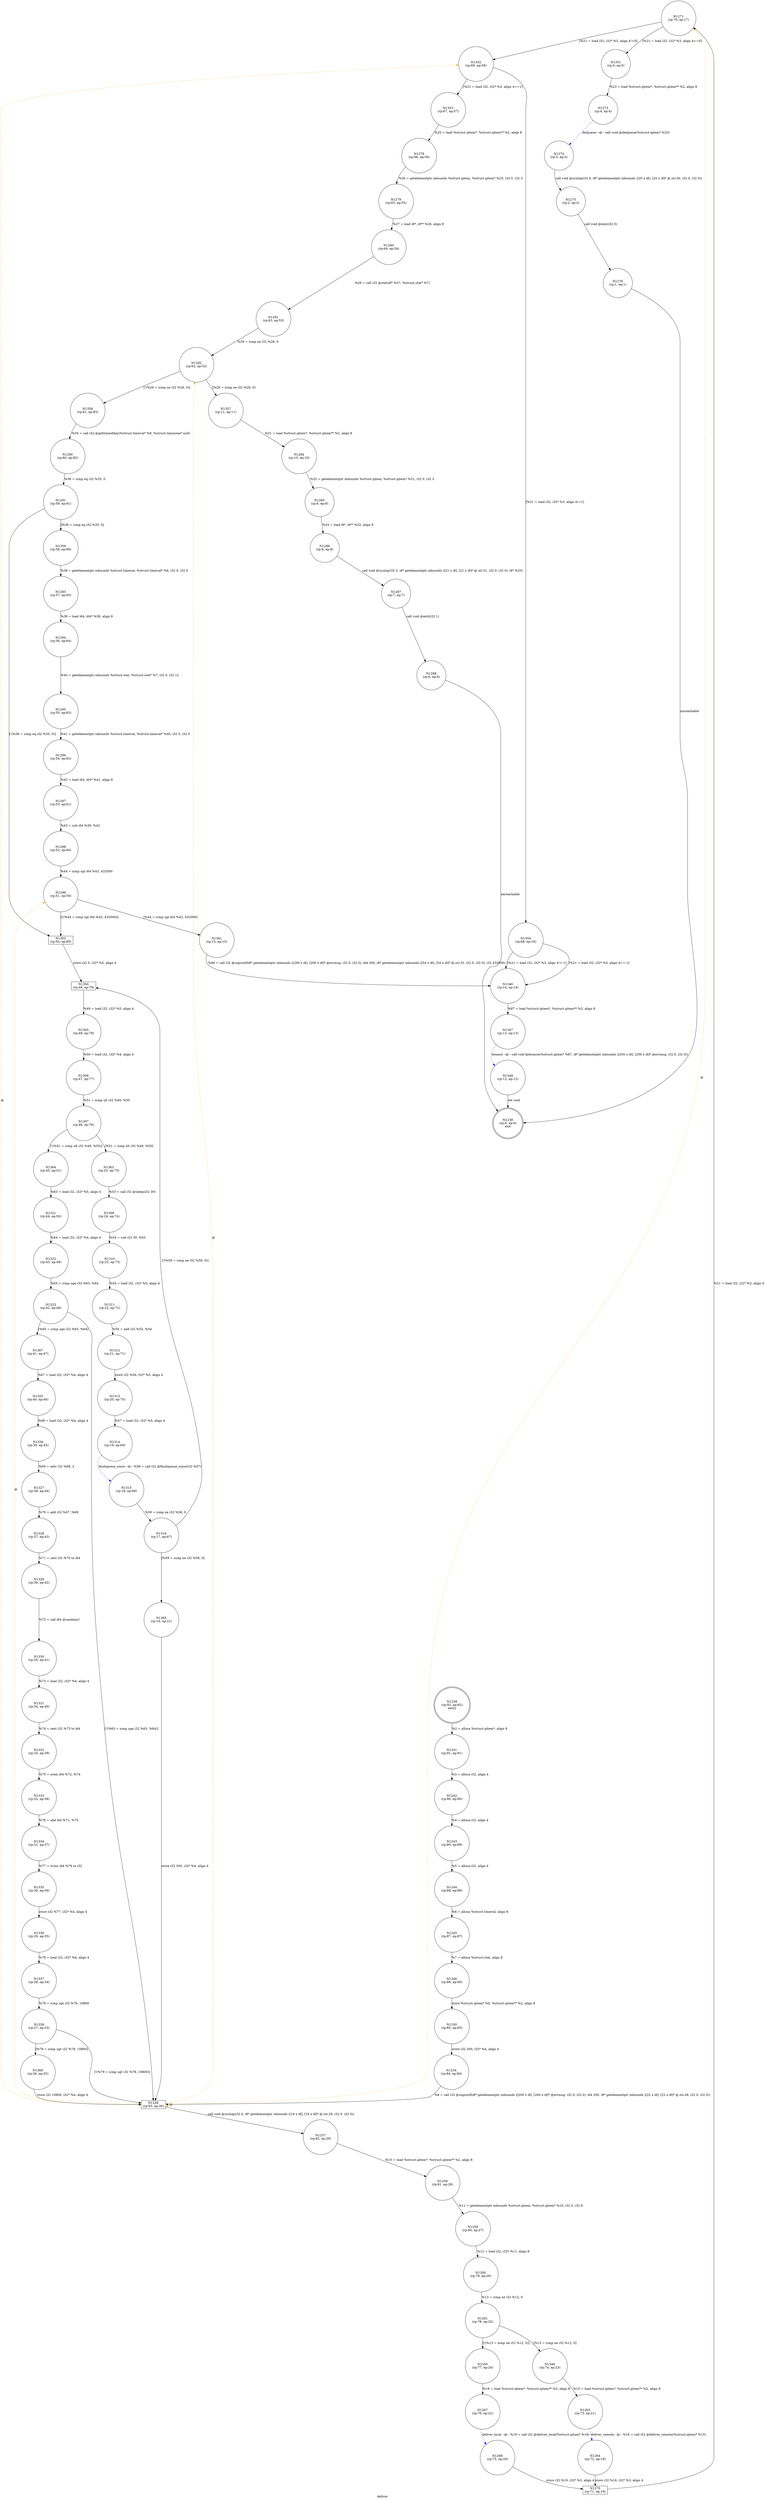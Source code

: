 digraph deliver {
label="deliver"
1238 [label="N1238\n(rp:0, ep:0)\nexit", shape="doublecircle"]
1239 [label="N1239\n(rp:92, ep:92)\nentry", shape="doublecircle"]
1239 -> 1241 [label="%2 = alloca %struct.qitem*, align 8"]
1241 [label="N1241\n(rp:91, ep:91)", shape="circle"]
1241 -> 1242 [label="%3 = alloca i32, align 4"]
1242 [label="N1242\n(rp:90, ep:90)", shape="circle"]
1242 -> 1243 [label="%4 = alloca i32, align 4"]
1243 [label="N1243\n(rp:89, ep:89)", shape="circle"]
1243 -> 1244 [label="%5 = alloca i32, align 4"]
1244 [label="N1244\n(rp:88, ep:88)", shape="circle"]
1244 -> 1245 [label="%6 = alloca %struct.timeval, align 8"]
1245 [label="N1245\n(rp:87, ep:87)", shape="circle"]
1245 -> 1246 [label="%7 = alloca %struct.stat, align 8"]
1246 [label="N1246\n(rp:86, ep:86)", shape="circle"]
1246 -> 1250 [label="store %struct.qitem* %0, %struct.qitem** %2, align 8"]
1250 [label="N1250\n(rp:85, ep:85)", shape="circle"]
1250 -> 1254 [label="store i32 300, i32* %4, align 4"]
1254 [label="N1254\n(rp:84, ep:84)", shape="circle"]
1254 -> 1256 [label="%8 = call i32 @snprintf(i8* getelementptr inbounds ([200 x i8], [200 x i8]* @errmsg, i32 0, i32 0), i64 200, i8* getelementptr inbounds ([22 x i8], [22 x i8]* @.str.28, i32 0, i32 0))"]
1256 [label="N1256\n(rp:83, ep:30)", shape="box"]
1256 -> 1257 [label="call void @syslog(i32 6, i8* getelementptr inbounds ([16 x i8], [16 x i8]* @.str.29, i32 0, i32 0))"]
1256 -> 1256 [label="@", style="dashed", color="orange"]
1256 -> 1282 [label="@", style="dashed", color="orange"]
1256 -> 1299 [label="@", style="dashed", color="orange"]
1256 -> 1271 [label="@", style="dashed", color="orange"]
1256 -> 1352 [label="@", style="dashed", color="orange"]
1257 [label="N1257\n(rp:82, ep:29)", shape="circle"]
1257 -> 1258 [label="%10 = load %struct.qitem*, %struct.qitem** %2, align 8"]
1258 [label="N1258\n(rp:81, ep:28)", shape="circle"]
1258 -> 1259 [label="%11 = getelementptr inbounds %struct.qitem, %struct.qitem* %10, i32 0, i32 8"]
1259 [label="N1259\n(rp:80, ep:27)", shape="circle"]
1259 -> 1260 [label="%12 = load i32, i32* %11, align 8"]
1260 [label="N1260\n(rp:79, ep:26)", shape="circle"]
1260 -> 1261 [label="%13 = icmp ne i32 %12, 0"]
1261 [label="N1261\n(rp:78, ep:25)", shape="circle"]
1261 -> 1349 [label="[%13 = icmp ne i32 %12, 0]"]
1261 -> 1350 [label="[!(%13 = icmp ne i32 %12, 0)]"]
1263 [label="N1263\n(rp:73, ep:21)", shape="circle"]
1263 -> 1264 [label="deliver_remote --@-- %16 = call i32 @deliver_remote(%struct.qitem* %15)", style="dashed", color="blue"]
1264 [label="N1264\n(rp:72, ep:19)", shape="circle"]
1264 -> 1270 [label="store i32 %16, i32* %3, align 4"]
1267 [label="N1267\n(rp:76, ep:22)", shape="circle"]
1267 -> 1268 [label="deliver_local --@-- %19 = call i32 @deliver_local(%struct.qitem* %18)", style="dashed", color="blue"]
1268 [label="N1268\n(rp:75, ep:20)", shape="circle"]
1268 -> 1270 [label="store i32 %19, i32* %3, align 4"]
1270 [label="N1270\n(rp:71, ep:18)", shape="box"]
1270 -> 1271 [label="%21 = load i32, i32* %3, align 4"]
1271 [label="N1271\n(rp:70, ep:17)", shape="circle"]
1271 -> 1351 [label="[%21 = load i32, i32* %3, align 4==0]"]
1271 -> 1352 [label="[%21 = load i32, i32* %3, align 4!=0]"]
1273 [label="N1273\n(rp:4, ep:4)", shape="circle"]
1273 -> 1274 [label="delqueue --@-- call void @delqueue(%struct.qitem* %23)", style="dashed", color="blue"]
1274 [label="N1274\n(rp:3, ep:3)", shape="circle"]
1274 -> 1275 [label="call void @syslog(i32 6, i8* getelementptr inbounds ([20 x i8], [20 x i8]* @.str.30, i32 0, i32 0))"]
1275 [label="N1275\n(rp:2, ep:2)", shape="circle"]
1275 -> 1276 [label="call void @exit(i32 0)"]
1276 [label="N1276\n(rp:1, ep:1)", shape="circle"]
1276 -> 1238 [label="unreachable"]
1278 [label="N1278\n(rp:66, ep:56)", shape="circle"]
1278 -> 1279 [label="%26 = getelementptr inbounds %struct.qitem, %struct.qitem* %25, i32 0, i32 3"]
1279 [label="N1279\n(rp:65, ep:55)", shape="circle"]
1279 -> 1280 [label="%27 = load i8*, i8** %26, align 8"]
1280 [label="N1280\n(rp:64, ep:54)", shape="circle"]
1280 -> 1281 [label="%28 = call i32 @stat(i8* %27, %struct.stat* %7)"]
1281 [label="N1281\n(rp:63, ep:53)", shape="circle"]
1281 -> 1282 [label="%29 = icmp ne i32 %28, 0"]
1282 [label="N1282\n(rp:62, ep:52)", shape="circle"]
1282 -> 1357 [label="[%29 = icmp ne i32 %28, 0]"]
1282 -> 1358 [label="[!(%29 = icmp ne i32 %28, 0)]"]
1284 [label="N1284\n(rp:10, ep:10)", shape="circle"]
1284 -> 1285 [label="%32 = getelementptr inbounds %struct.qitem, %struct.qitem* %31, i32 0, i32 3"]
1285 [label="N1285\n(rp:9, ep:9)", shape="circle"]
1285 -> 1286 [label="%33 = load i8*, i8** %32, align 8"]
1286 [label="N1286\n(rp:8, ep:8)", shape="circle"]
1286 -> 1287 [label="call void @syslog(i32 3, i8* getelementptr inbounds ([21 x i8], [21 x i8]* @.str.31, i32 0, i32 0), i8* %33)"]
1287 [label="N1287\n(rp:7, ep:7)", shape="circle"]
1287 -> 1288 [label="call void @exit(i32 1)"]
1288 [label="N1288\n(rp:6, ep:6)", shape="circle"]
1288 -> 1238 [label="unreachable"]
1290 [label="N1290\n(rp:60, ep:82)", shape="circle"]
1290 -> 1291 [label="%36 = icmp eq i32 %35, 0"]
1291 [label="N1291\n(rp:59, ep:81)", shape="circle"]
1291 -> 1359 [label="[%36 = icmp eq i32 %35, 0]"]
1291 -> 1302 [label="[!(%36 = icmp eq i32 %35, 0)]"]
1293 [label="N1293\n(rp:57, ep:65)", shape="circle"]
1293 -> 1294 [label="%39 = load i64, i64* %38, align 8"]
1294 [label="N1294\n(rp:56, ep:64)", shape="circle"]
1294 -> 1295 [label="%40 = getelementptr inbounds %struct.stat, %struct.stat* %7, i32 0, i32 12"]
1295 [label="N1295\n(rp:55, ep:63)", shape="circle"]
1295 -> 1296 [label="%41 = getelementptr inbounds %struct.timeval, %struct.timeval* %40, i32 0, i32 0"]
1296 [label="N1296\n(rp:54, ep:62)", shape="circle"]
1296 -> 1297 [label="%42 = load i64, i64* %41, align 8"]
1297 [label="N1297\n(rp:53, ep:61)", shape="circle"]
1297 -> 1298 [label="%43 = sub i64 %39, %42"]
1298 [label="N1298\n(rp:52, ep:60)", shape="circle"]
1298 -> 1299 [label="%44 = icmp sgt i64 %43, 432000"]
1299 [label="N1299\n(rp:51, ep:59)", shape="circle"]
1299 -> 1361 [label="[%44 = icmp sgt i64 %43, 432000]"]
1299 -> 1302 [label="[!(%44 = icmp sgt i64 %43, 432000)]"]
1302 [label="N1302\n(rp:50, ep:80)", shape="box"]
1302 -> 1304 [label="store i32 0, i32* %5, align 4"]
1304 [label="N1304\n(rp:49, ep:79)", shape="box"]
1304 -> 1305 [label="%49 = load i32, i32* %5, align 4"]
1305 [label="N1305\n(rp:48, ep:78)", shape="circle"]
1305 -> 1306 [label="%50 = load i32, i32* %4, align 4"]
1306 [label="N1306\n(rp:47, ep:77)", shape="circle"]
1306 -> 1307 [label="%51 = icmp ult i32 %49, %50"]
1307 [label="N1307\n(rp:46, ep:76)", shape="circle"]
1307 -> 1363 [label="[%51 = icmp ult i32 %49, %50]"]
1307 -> 1364 [label="[!(%51 = icmp ult i32 %49, %50)]"]
1309 [label="N1309\n(rp:24, ep:74)", shape="circle"]
1309 -> 1310 [label="%54 = sub i32 30, %53"]
1310 [label="N1310\n(rp:23, ep:73)", shape="circle"]
1310 -> 1311 [label="%55 = load i32, i32* %5, align 4"]
1311 [label="N1311\n(rp:22, ep:72)", shape="circle"]
1311 -> 1312 [label="%56 = add i32 %55, %54"]
1312 [label="N1312\n(rp:21, ep:71)", shape="circle"]
1312 -> 1313 [label="store i32 %56, i32* %5, align 4"]
1313 [label="N1313\n(rp:20, ep:70)", shape="circle"]
1313 -> 1314 [label="%57 = load i32, i32* %5, align 4"]
1314 [label="N1314\n(rp:19, ep:69)", shape="circle"]
1314 -> 1315 [label="flushqueue_since --@-- %58 = call i32 @flushqueue_since(i32 %57)", style="dashed", color="blue"]
1315 [label="N1315\n(rp:18, ep:68)", shape="circle"]
1315 -> 1316 [label="%59 = icmp ne i32 %58, 0"]
1316 [label="N1316\n(rp:17, ep:67)", shape="circle"]
1316 -> 1365 [label="[%59 = icmp ne i32 %58, 0]"]
1316 -> 1304 [label="[!(%59 = icmp ne i32 %58, 0)]"]
1321 [label="N1321\n(rp:44, ep:50)", shape="circle"]
1321 -> 1322 [label="%64 = load i32, i32* %4, align 4"]
1322 [label="N1322\n(rp:43, ep:49)", shape="circle"]
1322 -> 1323 [label="%65 = icmp uge i32 %63, %64"]
1323 [label="N1323\n(rp:42, ep:48)", shape="circle"]
1323 -> 1367 [label="[%65 = icmp uge i32 %63, %64]"]
1323 -> 1256 [label="[!(%65 = icmp uge i32 %63, %64)]"]
1325 [label="N1325\n(rp:40, ep:46)", shape="circle"]
1325 -> 1326 [label="%68 = load i32, i32* %4, align 4"]
1326 [label="N1326\n(rp:39, ep:45)", shape="circle"]
1326 -> 1327 [label="%69 = udiv i32 %68, 2"]
1327 [label="N1327\n(rp:38, ep:44)", shape="circle"]
1327 -> 1328 [label="%70 = add i32 %67, %69"]
1328 [label="N1328\n(rp:37, ep:43)", shape="circle"]
1328 -> 1329 [label="%71 = zext i32 %70 to i64"]
1329 [label="N1329\n(rp:36, ep:42)", shape="circle"]
1329 -> 1330 [label="%72 = call i64 @random()"]
1330 [label="N1330\n(rp:35, ep:41)", shape="circle"]
1330 -> 1331 [label="%73 = load i32, i32* %4, align 4"]
1331 [label="N1331\n(rp:34, ep:40)", shape="circle"]
1331 -> 1332 [label="%74 = zext i32 %73 to i64"]
1332 [label="N1332\n(rp:33, ep:39)", shape="circle"]
1332 -> 1333 [label="%75 = srem i64 %72, %74"]
1333 [label="N1333\n(rp:32, ep:38)", shape="circle"]
1333 -> 1334 [label="%76 = add i64 %71, %75"]
1334 [label="N1334\n(rp:31, ep:37)", shape="circle"]
1334 -> 1335 [label="%77 = trunc i64 %76 to i32"]
1335 [label="N1335\n(rp:30, ep:36)", shape="circle"]
1335 -> 1336 [label="store i32 %77, i32* %4, align 4"]
1336 [label="N1336\n(rp:29, ep:35)", shape="circle"]
1336 -> 1337 [label="%78 = load i32, i32* %4, align 4"]
1337 [label="N1337\n(rp:28, ep:34)", shape="circle"]
1337 -> 1338 [label="%79 = icmp ugt i32 %78, 10800"]
1338 [label="N1338\n(rp:27, ep:33)", shape="circle"]
1338 -> 1369 [label="[%79 = icmp ugt i32 %78, 10800]"]
1338 -> 1256 [label="[!(%79 = icmp ugt i32 %78, 10800)]"]
1346 [label="N1346\n(rp:14, ep:14)", shape="circle"]
1346 -> 1347 [label="%87 = load %struct.qitem*, %struct.qitem** %2, align 8"]
1347 [label="N1347\n(rp:13, ep:13)", shape="circle"]
1347 -> 1348 [label="bounce --@-- call void @bounce(%struct.qitem* %87, i8* getelementptr inbounds ([200 x i8], [200 x i8]* @errmsg, i32 0, i32 0))", style="dashed", color="blue"]
1348 [label="N1348\n(rp:12, ep:12)", shape="circle"]
1348 -> 1238 [label="ret void"]
1349 [label="N1349\n(rp:74, ep:23)", shape="circle"]
1349 -> 1263 [label="%15 = load %struct.qitem*, %struct.qitem** %2, align 8"]
1350 [label="N1350\n(rp:77, ep:24)", shape="circle"]
1350 -> 1267 [label="%18 = load %struct.qitem*, %struct.qitem** %2, align 8"]
1351 [label="N1351\n(rp:5, ep:5)", shape="circle"]
1351 -> 1273 [label="%23 = load %struct.qitem*, %struct.qitem** %2, align 8"]
1352 [label="N1352\n(rp:69, ep:58)", shape="circle"]
1352 -> 1353 [label="[%21 = load i32, i32* %3, align 4==1]"]
1352 -> 1354 [label="[%21 = load i32, i32* %3, align 4!=1]"]
1353 [label="N1353\n(rp:67, ep:57)", shape="circle"]
1353 -> 1278 [label="%25 = load %struct.qitem*, %struct.qitem** %2, align 8"]
1354 [label="N1354\n(rp:68, ep:16)", shape="circle"]
1354 -> 1346 [label="[%21 = load i32, i32* %3, align 4==-1]"]
1354 -> 1346 [label="[%21 = load i32, i32* %3, align 4!=-1]"]
1357 [label="N1357\n(rp:11, ep:11)", shape="circle"]
1357 -> 1284 [label="%31 = load %struct.qitem*, %struct.qitem** %2, align 8"]
1358 [label="N1358\n(rp:61, ep:83)", shape="circle"]
1358 -> 1290 [label="%35 = call i32 @gettimeofday(%struct.timeval* %6, %struct.timezone* null)"]
1359 [label="N1359\n(rp:58, ep:66)", shape="circle"]
1359 -> 1293 [label="%38 = getelementptr inbounds %struct.timeval, %struct.timeval* %6, i32 0, i32 0"]
1361 [label="N1361\n(rp:15, ep:15)", shape="circle"]
1361 -> 1346 [label="%46 = call i32 @snprintf(i8* getelementptr inbounds ([200 x i8], [200 x i8]* @errmsg, i32 0, i32 0), i64 200, i8* getelementptr inbounds ([54 x i8], [54 x i8]* @.str.32, i32 0, i32 0), i32 432000)"]
1363 [label="N1363\n(rp:25, ep:75)", shape="circle"]
1363 -> 1309 [label="%53 = call i32 @sleep(i32 30)"]
1364 [label="N1364\n(rp:45, ep:51)", shape="circle"]
1364 -> 1321 [label="%63 = load i32, i32* %5, align 4"]
1365 [label="N1365\n(rp:16, ep:31)", shape="circle"]
1365 -> 1256 [label="store i32 300, i32* %4, align 4"]
1367 [label="N1367\n(rp:41, ep:47)", shape="circle"]
1367 -> 1325 [label="%67 = load i32, i32* %4, align 4"]
1369 [label="N1369\n(rp:26, ep:32)", shape="circle"]
1369 -> 1256 [label="store i32 10800, i32* %4, align 4"]
}
